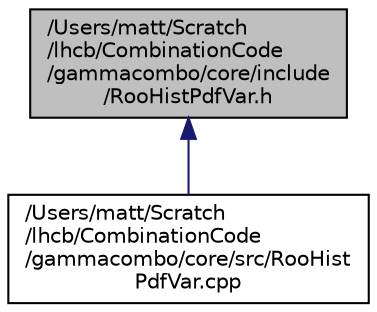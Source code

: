 digraph "/Users/matt/Scratch/lhcb/CombinationCode/gammacombo/core/include/RooHistPdfVar.h"
{
  edge [fontname="Helvetica",fontsize="10",labelfontname="Helvetica",labelfontsize="10"];
  node [fontname="Helvetica",fontsize="10",shape=record];
  Node5 [label="/Users/matt/Scratch\l/lhcb/CombinationCode\l/gammacombo/core/include\l/RooHistPdfVar.h",height=0.2,width=0.4,color="black", fillcolor="grey75", style="filled", fontcolor="black"];
  Node5 -> Node6 [dir="back",color="midnightblue",fontsize="10",style="solid",fontname="Helvetica"];
  Node6 [label="/Users/matt/Scratch\l/lhcb/CombinationCode\l/gammacombo/core/src/RooHist\lPdfVar.cpp",height=0.2,width=0.4,color="black", fillcolor="white", style="filled",URL="$_roo_hist_pdf_var_8cpp.html"];
}
